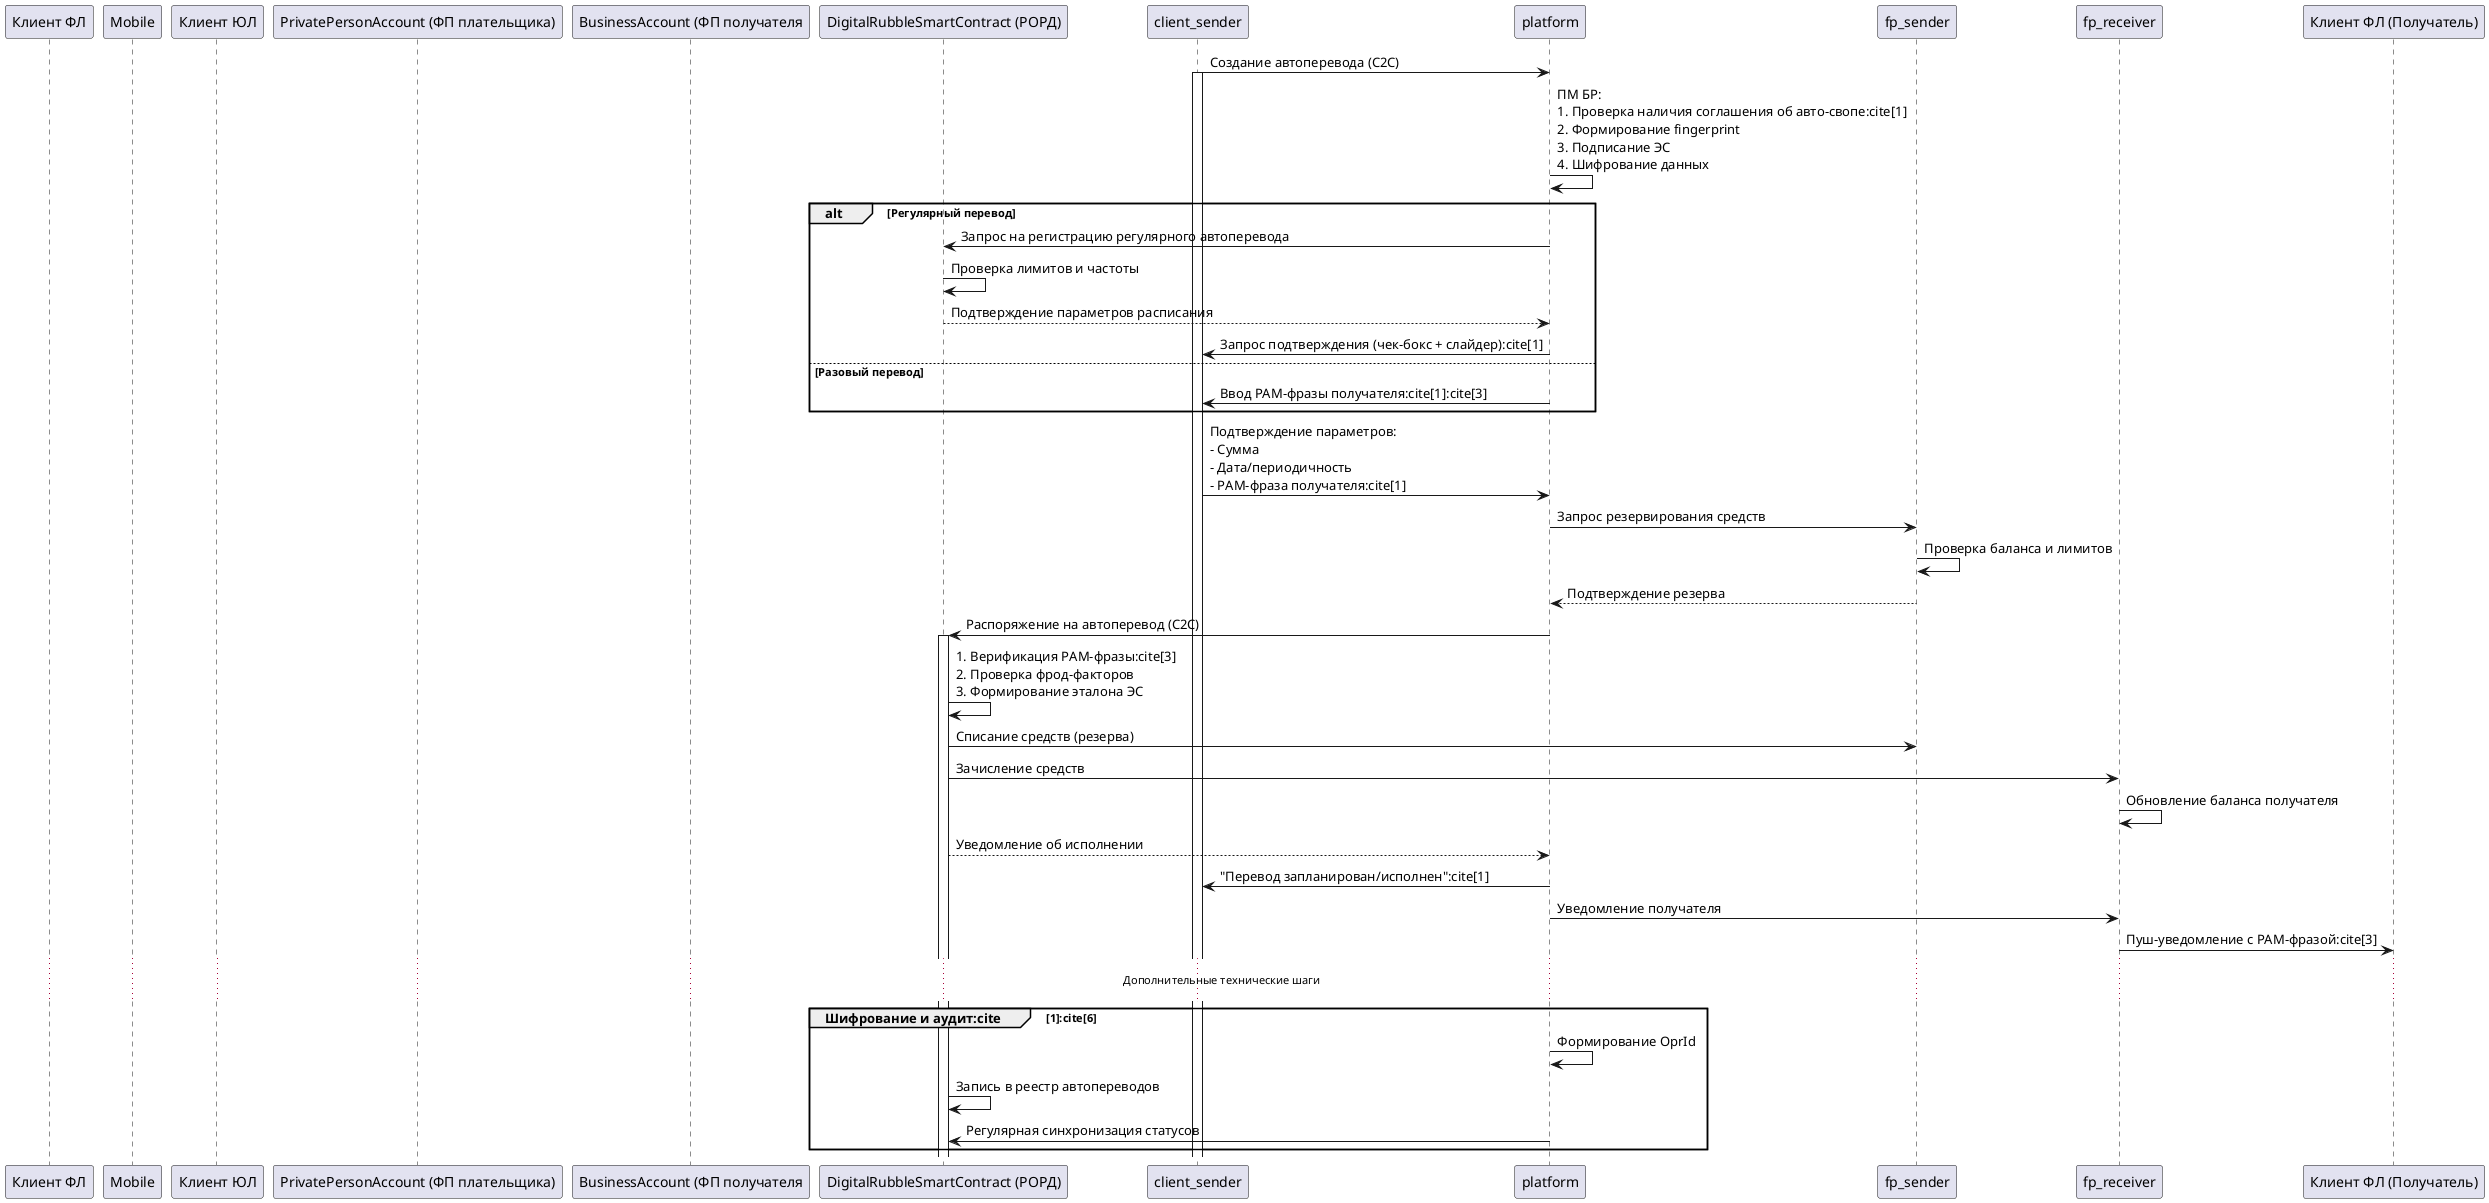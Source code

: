 @startuml CASE-1 payment
participant "Клиент ФЛ" as client_fl
participant "Mobile" as mobile
participant "Клиент ЮЛ" as client_ul
participant "PrivatePersonAccount (ФП плательщика)" as fp_in
participant "BusinessAccount (ФП получателя" as fp_out
participant "DigitalRubbleSmartContract (РОРД)" as cb



client_sender -> platform: Создание автоперевода (C2C)
activate client_sender

platform -> platform: ПМ БР: \n1. Проверка наличия соглашения об авто-свопе:cite[1] \n2. Формирование fingerprint \n3. Подписание ЭС \n4. Шифрование данных

alt Регулярный перевод
platform -> cb: Запрос на регистрацию регулярного автоперевода
cb -> cb: Проверка лимитов и частоты
cb --> platform: Подтверждение параметров расписания
platform -> client_sender: Запрос подтверждения (чек-бокс + слайдер):cite[1]
else Разовый перевод
platform -> client_sender: Ввод PAM-фразы получателя:cite[1]:cite[3]
end

client_sender -> platform: Подтверждение параметров: \n- Сумма \n- Дата/периодичность \n- PAM-фраза получателя:cite[1]

platform -> fp_sender: Запрос резервирования средств
fp_sender -> fp_sender: Проверка баланса и лимитов
fp_sender --> platform: Подтверждение резерва

platform -> cb: Распоряжение на автоперевод (C2C)
activate cb
cb -> cb: 1. Верификация PAM-фразы:cite[3]\n2. Проверка фрод-факторов\n3. Формирование эталона ЭС

cb -> fp_sender: Списание средств (резерва)
cb -> fp_receiver: Зачисление средств
fp_receiver -> fp_receiver: Обновление баланса получателя

cb --> platform: Уведомление об исполнении
platform -> client_sender: "Перевод запланирован/исполнен":cite[1]
platform -> fp_receiver: Уведомление получателя
fp_receiver -> "Клиент ФЛ (Получатель)": Пуш-уведомление с PAM-фразой:cite[3]

... Дополнительные технические шаги ...
group Шифрование и аудит:cite[1]:cite[6]
platform -> platform: Формирование OprId
cb -> cb: Запись в реестр автопереводов
platform -> cb: Регулярная синхронизация статусов
end

@enduml

